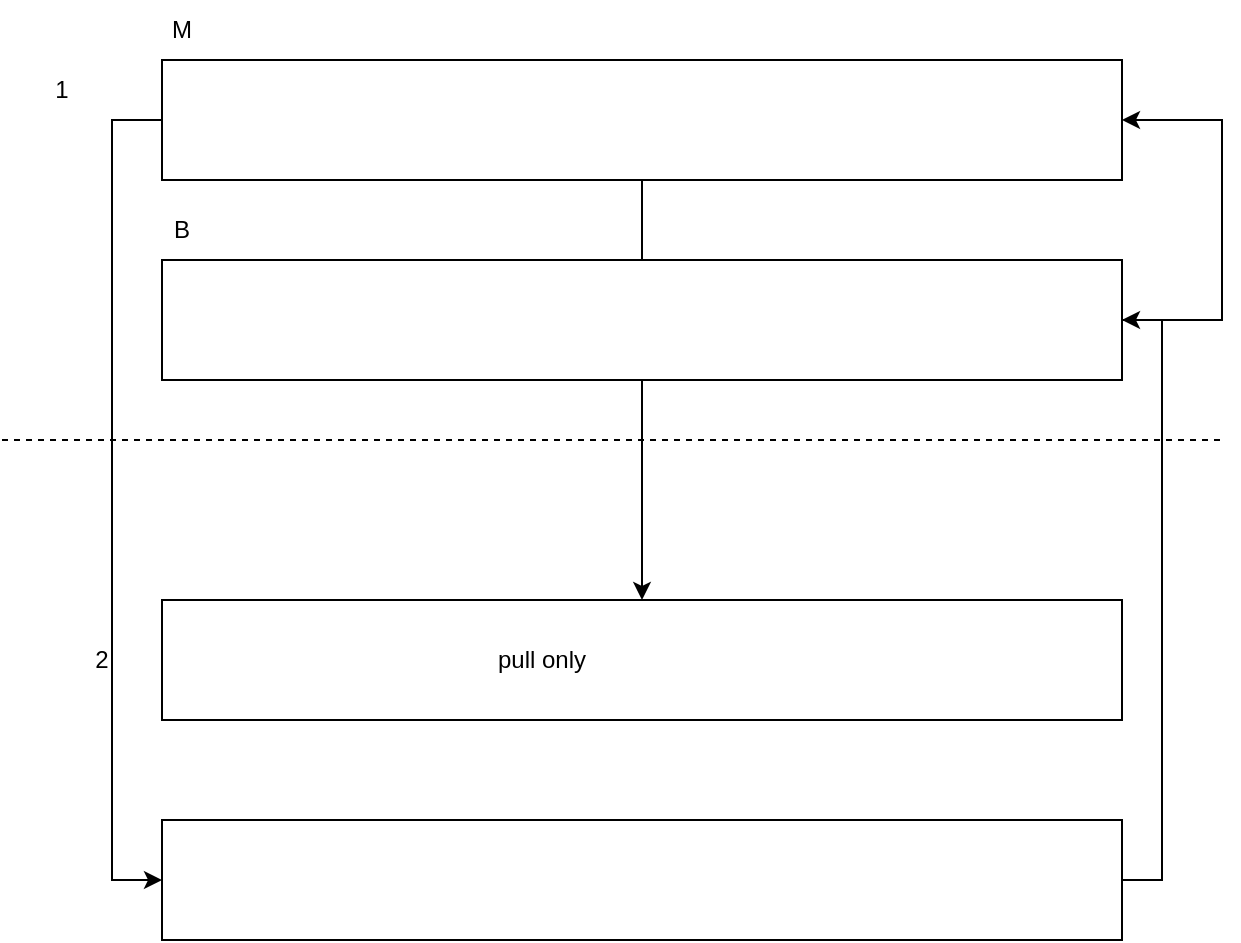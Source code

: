 <mxfile version="20.4.2" type="github"><diagram id="6vGFZyPQRnY0JLapd7fq" name="페이지-1"><mxGraphModel dx="1422" dy="772" grid="1" gridSize="10" guides="1" tooltips="1" connect="1" arrows="1" fold="1" page="1" pageScale="1" pageWidth="827" pageHeight="1169" math="0" shadow="0"><root><mxCell id="0"/><mxCell id="1" parent="0"/><mxCell id="yj4umWMCyO3__9WvvIwR-8" value="" style="edgeStyle=orthogonalEdgeStyle;rounded=0;orthogonalLoop=1;jettySize=auto;html=1;" parent="1" source="yj4umWMCyO3__9WvvIwR-1" target="yj4umWMCyO3__9WvvIwR-2" edge="1"><mxGeometry relative="1" as="geometry"/></mxCell><mxCell id="HgCqrNlYYa4QFDpzKen--15" value="" style="edgeStyle=orthogonalEdgeStyle;rounded=0;orthogonalLoop=1;jettySize=auto;html=1;" parent="1" source="yj4umWMCyO3__9WvvIwR-1" target="yj4umWMCyO3__9WvvIwR-4" edge="1"><mxGeometry relative="1" as="geometry"><Array as="points"><mxPoint x="205" y="140"/><mxPoint x="205" y="520"/></Array></mxGeometry></mxCell><mxCell id="yj4umWMCyO3__9WvvIwR-1" value="" style="rounded=0;whiteSpace=wrap;html=1;" parent="1" vertex="1"><mxGeometry x="230" y="110" width="480" height="60" as="geometry"/></mxCell><mxCell id="yj4umWMCyO3__9WvvIwR-2" value="" style="rounded=0;whiteSpace=wrap;html=1;" parent="1" vertex="1"><mxGeometry x="230" y="380" width="480" height="60" as="geometry"/></mxCell><mxCell id="HgCqrNlYYa4QFDpzKen--14" value="" style="edgeStyle=orthogonalEdgeStyle;rounded=0;orthogonalLoop=1;jettySize=auto;html=1;entryX=1;entryY=0.5;entryDx=0;entryDy=0;" parent="1" source="yj4umWMCyO3__9WvvIwR-3" target="yj4umWMCyO3__9WvvIwR-1" edge="1"><mxGeometry relative="1" as="geometry"><mxPoint x="1030" y="240" as="targetPoint"/><Array as="points"><mxPoint x="760" y="240"/><mxPoint x="760" y="140"/></Array></mxGeometry></mxCell><mxCell id="yj4umWMCyO3__9WvvIwR-3" value="" style="rounded=0;whiteSpace=wrap;html=1;" parent="1" vertex="1"><mxGeometry x="230" y="210" width="480" height="60" as="geometry"/></mxCell><mxCell id="HgCqrNlYYa4QFDpzKen--12" value="" style="edgeStyle=orthogonalEdgeStyle;rounded=0;orthogonalLoop=1;jettySize=auto;html=1;entryX=1;entryY=0.5;entryDx=0;entryDy=0;" parent="1" source="yj4umWMCyO3__9WvvIwR-4" target="yj4umWMCyO3__9WvvIwR-3" edge="1"><mxGeometry relative="1" as="geometry"><mxPoint x="800" y="240" as="targetPoint"/><Array as="points"><mxPoint x="730" y="520"/><mxPoint x="730" y="240"/></Array></mxGeometry></mxCell><mxCell id="yj4umWMCyO3__9WvvIwR-4" value="" style="rounded=0;whiteSpace=wrap;html=1;" parent="1" vertex="1"><mxGeometry x="230" y="490" width="480" height="60" as="geometry"/></mxCell><mxCell id="yj4umWMCyO3__9WvvIwR-5" value="" style="endArrow=none;dashed=1;html=1;rounded=0;" parent="1" edge="1"><mxGeometry width="50" height="50" relative="1" as="geometry"><mxPoint x="150" y="300" as="sourcePoint"/><mxPoint x="760" y="300" as="targetPoint"/></mxGeometry></mxCell><mxCell id="HgCqrNlYYa4QFDpzKen--1" value="M" style="text;html=1;strokeColor=none;fillColor=none;align=center;verticalAlign=middle;whiteSpace=wrap;rounded=0;" parent="1" vertex="1"><mxGeometry x="210" y="80" width="60" height="30" as="geometry"/></mxCell><mxCell id="HgCqrNlYYa4QFDpzKen--6" value="1" style="text;html=1;strokeColor=none;fillColor=none;align=center;verticalAlign=middle;whiteSpace=wrap;rounded=0;" parent="1" vertex="1"><mxGeometry x="150" y="110" width="60" height="30" as="geometry"/></mxCell><mxCell id="HgCqrNlYYa4QFDpzKen--7" value="2" style="text;html=1;strokeColor=none;fillColor=none;align=center;verticalAlign=middle;whiteSpace=wrap;rounded=0;" parent="1" vertex="1"><mxGeometry x="170" y="395" width="60" height="30" as="geometry"/></mxCell><mxCell id="HgCqrNlYYa4QFDpzKen--8" value="pull only" style="text;html=1;strokeColor=none;fillColor=none;align=center;verticalAlign=middle;whiteSpace=wrap;rounded=0;" parent="1" vertex="1"><mxGeometry x="390" y="395" width="60" height="30" as="geometry"/></mxCell><mxCell id="HgCqrNlYYa4QFDpzKen--9" value="B" style="text;html=1;strokeColor=none;fillColor=none;align=center;verticalAlign=middle;whiteSpace=wrap;rounded=0;" parent="1" vertex="1"><mxGeometry x="210" y="180" width="60" height="30" as="geometry"/></mxCell></root></mxGraphModel></diagram></mxfile>